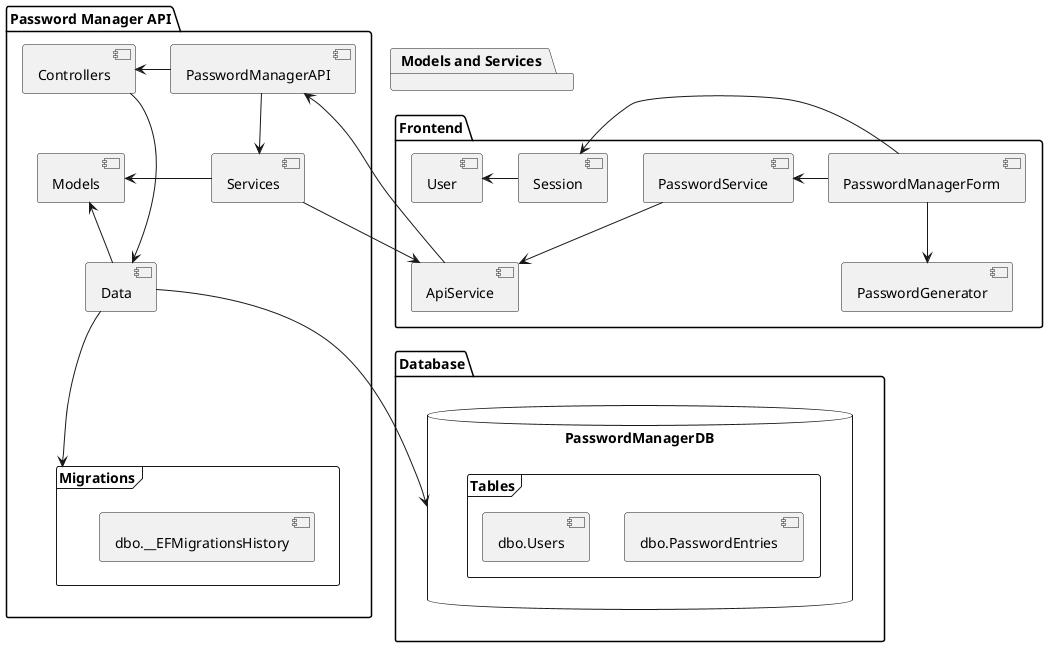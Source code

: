 @startuml
package "Password Manager API" {
  [PasswordManagerAPI] -right-> [Controllers]
  [PasswordManagerAPI] -down-> [Services]
  [Controllers] -down-> [Data]
  [Data] -down-> [Migrations]
  [Services] -right-> [Models]
}

package "Frontend" {
  [PasswordManagerForm] -right-> [PasswordService]
  [PasswordManagerForm] -left-> [Session]
  [PasswordManagerForm] -down-> [PasswordGenerator]
  [PasswordService] -down-> [ApiService]
  [Session] -left-> [User]
}

package "Models and Services" {
  [Models] <-- [Data]
  [Services] --> [ApiService]
  [ApiService] -> [PasswordManagerAPI]
}

package "Database" {
  database "PasswordManagerDB" {
    frame "Tables" {
      [dbo.PasswordEntries]
      [dbo.Users]
    }
    frame "Migrations" {
      [dbo.__EFMigrationsHistory]
    }
  }

  [Data] --> [PasswordManagerDB]
}

@enduml
